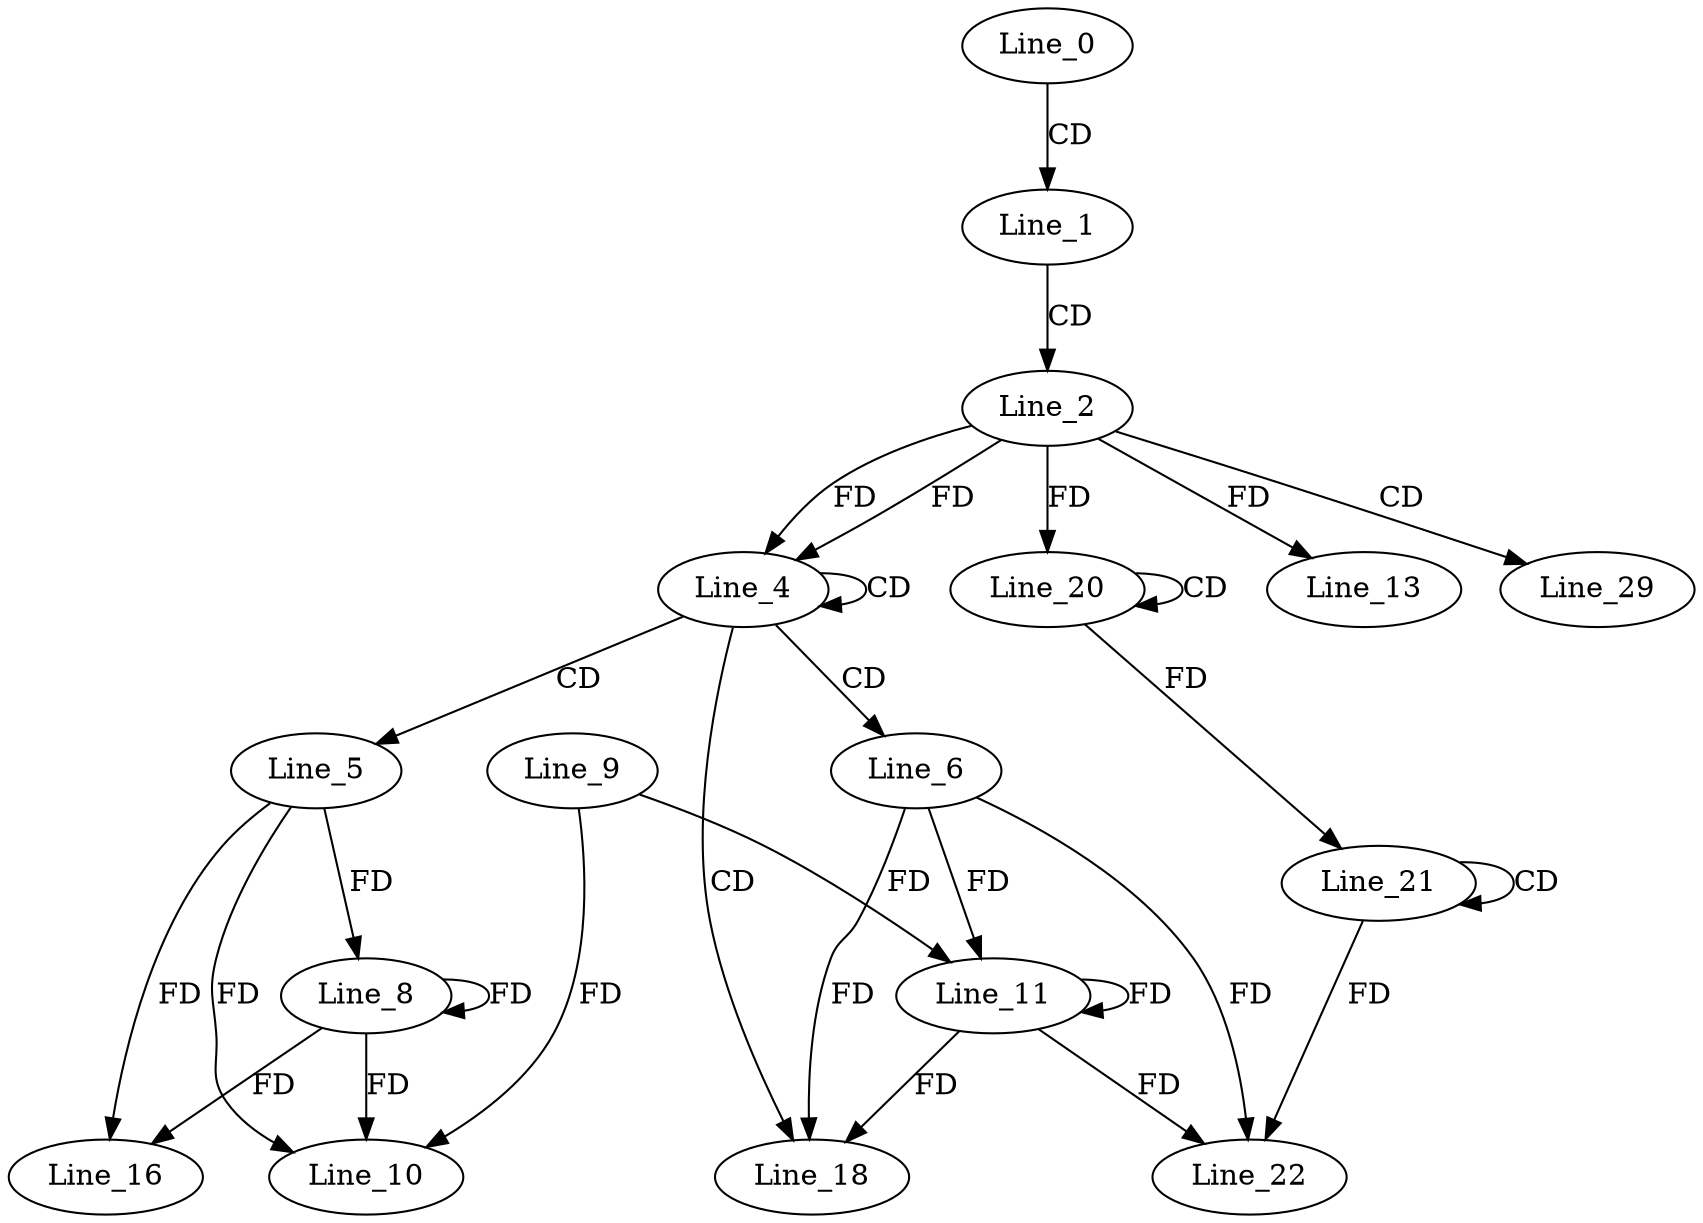 digraph G {
  Line_0;
  Line_1;
  Line_2;
  Line_4;
  Line_4;
  Line_5;
  Line_6;
  Line_8;
  Line_10;
  Line_9;
  Line_11;
  Line_11;
  Line_11;
  Line_13;
  Line_16;
  Line_18;
  Line_20;
  Line_20;
  Line_21;
  Line_21;
  Line_21;
  Line_22;
  Line_29;
  Line_0 -> Line_1 [ label="CD" ];
  Line_1 -> Line_2 [ label="CD" ];
  Line_2 -> Line_4 [ label="FD" ];
  Line_4 -> Line_4 [ label="CD" ];
  Line_2 -> Line_4 [ label="FD" ];
  Line_4 -> Line_5 [ label="CD" ];
  Line_4 -> Line_6 [ label="CD" ];
  Line_5 -> Line_8 [ label="FD" ];
  Line_8 -> Line_8 [ label="FD" ];
  Line_5 -> Line_10 [ label="FD" ];
  Line_8 -> Line_10 [ label="FD" ];
  Line_9 -> Line_10 [ label="FD" ];
  Line_6 -> Line_11 [ label="FD" ];
  Line_11 -> Line_11 [ label="FD" ];
  Line_9 -> Line_11 [ label="FD" ];
  Line_2 -> Line_13 [ label="FD" ];
  Line_5 -> Line_16 [ label="FD" ];
  Line_8 -> Line_16 [ label="FD" ];
  Line_4 -> Line_18 [ label="CD" ];
  Line_6 -> Line_18 [ label="FD" ];
  Line_11 -> Line_18 [ label="FD" ];
  Line_20 -> Line_20 [ label="CD" ];
  Line_2 -> Line_20 [ label="FD" ];
  Line_21 -> Line_21 [ label="CD" ];
  Line_20 -> Line_21 [ label="FD" ];
  Line_21 -> Line_22 [ label="FD" ];
  Line_6 -> Line_22 [ label="FD" ];
  Line_11 -> Line_22 [ label="FD" ];
  Line_2 -> Line_29 [ label="CD" ];
}
